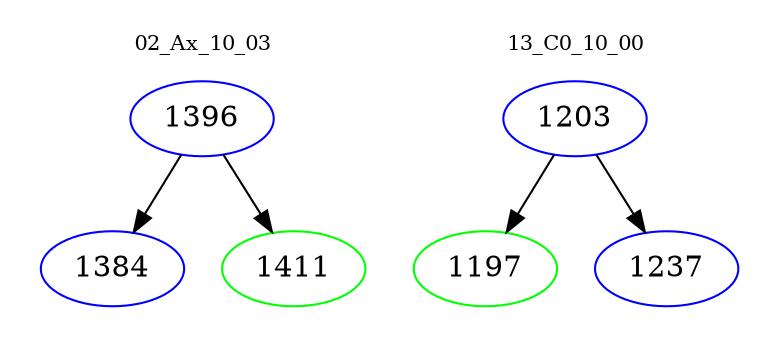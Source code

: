 digraph{
subgraph cluster_0 {
color = white
label = "02_Ax_10_03";
fontsize=10;
T0_1396 [label="1396", color="blue"]
T0_1396 -> T0_1384 [color="black"]
T0_1384 [label="1384", color="blue"]
T0_1396 -> T0_1411 [color="black"]
T0_1411 [label="1411", color="green"]
}
subgraph cluster_1 {
color = white
label = "13_C0_10_00";
fontsize=10;
T1_1203 [label="1203", color="blue"]
T1_1203 -> T1_1197 [color="black"]
T1_1197 [label="1197", color="green"]
T1_1203 -> T1_1237 [color="black"]
T1_1237 [label="1237", color="blue"]
}
}
